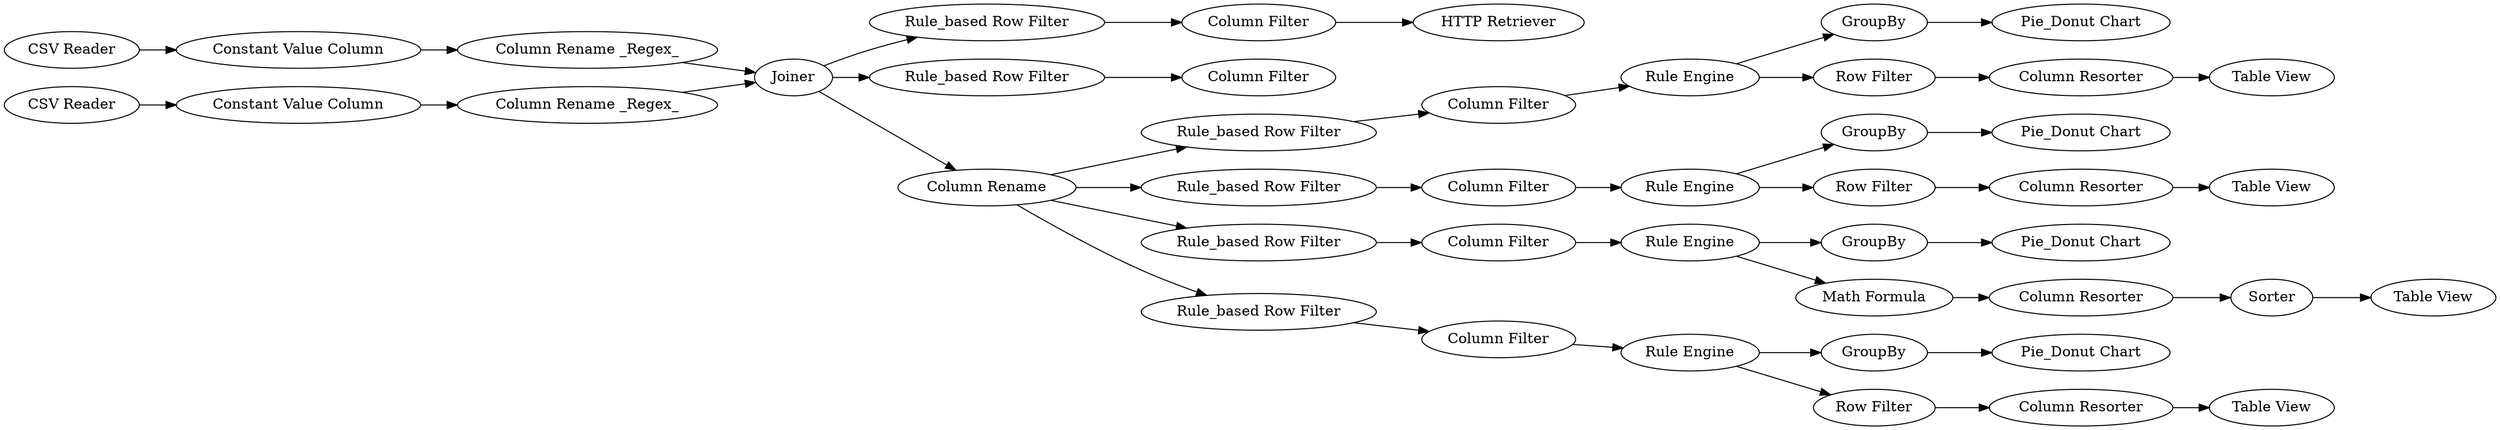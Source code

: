 digraph {
	2 [label="CSV Reader"]
	4 [label="Column Rename _Regex_"]
	5 [label="CSV Reader"]
	6 [label="Column Rename _Regex_"]
	7 [label=Joiner]
	8 [label="Rule Engine"]
	9 [label="Column Filter"]
	11 [label=GroupBy]
	12 [label=GroupBy]
	13 [label="Rule Engine"]
	14 [label="Column Filter"]
	54 [label="Constant Value Column"]
	55 [label="Constant Value Column"]
	56 [label=GroupBy]
	57 [label="Rule Engine"]
	58 [label="Column Filter"]
	60 [label="Math Formula"]
	66 [label="HTTP Retriever"]
	67 [label="Column Filter"]
	68 [label="Rule_based Row Filter"]
	69 [label="Rule_based Row Filter"]
	70 [label="Column Filter"]
	71 [label="Rule_based Row Filter"]
	72 [label="Rule_based Row Filter"]
	73 [label=GroupBy]
	74 [label="Rule Engine"]
	75 [label="Column Filter"]
	76 [label="Row Filter"]
	77 [label="Table View"]
	78 [label="Pie_Donut Chart"]
	79 [label="Table View"]
	80 [label="Pie_Donut Chart"]
	81 [label="Row Filter"]
	82 [label=Sorter]
	83 [label="Pie_Donut Chart"]
	84 [label="Table View"]
	85 [label="Row Filter"]
	86 [label="Table View"]
	87 [label="Pie_Donut Chart"]
	88 [label="Rule_based Row Filter"]
	89 [label="Rule_based Row Filter"]
	90 [label="Column Resorter"]
	91 [label="Column Resorter"]
	92 [label="Column Rename"]
	93 [label="Column Resorter"]
	94 [label="Column Resorter"]
	2 -> 55
	4 -> 7
	5 -> 54
	6 -> 7
	7 -> 69
	7 -> 68
	7 -> 92
	8 -> 11
	8 -> 85
	9 -> 8
	11 -> 87
	12 -> 83
	13 -> 12
	13 -> 60
	14 -> 13
	54 -> 6
	55 -> 4
	56 -> 80
	57 -> 56
	57 -> 81
	58 -> 57
	60 -> 91
	67 -> 66
	68 -> 67
	69 -> 70
	71 -> 58
	72 -> 75
	73 -> 78
	74 -> 73
	74 -> 76
	75 -> 74
	76 -> 94
	81 -> 93
	82 -> 84
	85 -> 90
	88 -> 14
	89 -> 9
	90 -> 86
	91 -> 82
	92 -> 89
	92 -> 88
	92 -> 71
	92 -> 72
	93 -> 79
	94 -> 77
	rankdir=LR
}
